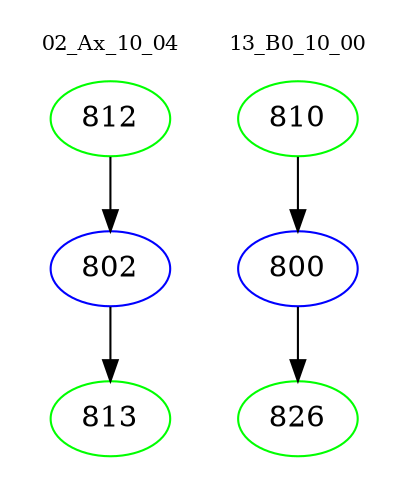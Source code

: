 digraph{
subgraph cluster_0 {
color = white
label = "02_Ax_10_04";
fontsize=10;
T0_812 [label="812", color="green"]
T0_812 -> T0_802 [color="black"]
T0_802 [label="802", color="blue"]
T0_802 -> T0_813 [color="black"]
T0_813 [label="813", color="green"]
}
subgraph cluster_1 {
color = white
label = "13_B0_10_00";
fontsize=10;
T1_810 [label="810", color="green"]
T1_810 -> T1_800 [color="black"]
T1_800 [label="800", color="blue"]
T1_800 -> T1_826 [color="black"]
T1_826 [label="826", color="green"]
}
}

